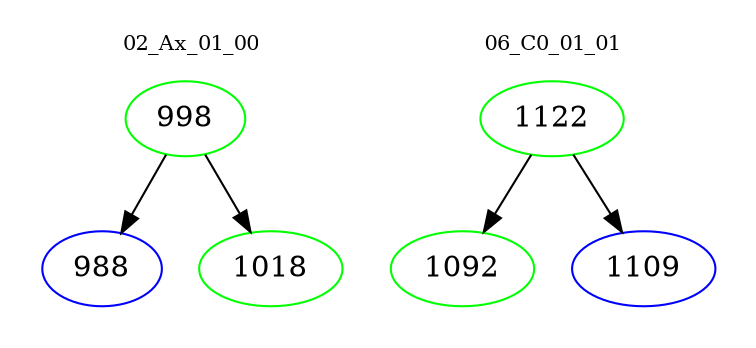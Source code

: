 digraph{
subgraph cluster_0 {
color = white
label = "02_Ax_01_00";
fontsize=10;
T0_998 [label="998", color="green"]
T0_998 -> T0_988 [color="black"]
T0_988 [label="988", color="blue"]
T0_998 -> T0_1018 [color="black"]
T0_1018 [label="1018", color="green"]
}
subgraph cluster_1 {
color = white
label = "06_C0_01_01";
fontsize=10;
T1_1122 [label="1122", color="green"]
T1_1122 -> T1_1092 [color="black"]
T1_1092 [label="1092", color="green"]
T1_1122 -> T1_1109 [color="black"]
T1_1109 [label="1109", color="blue"]
}
}
